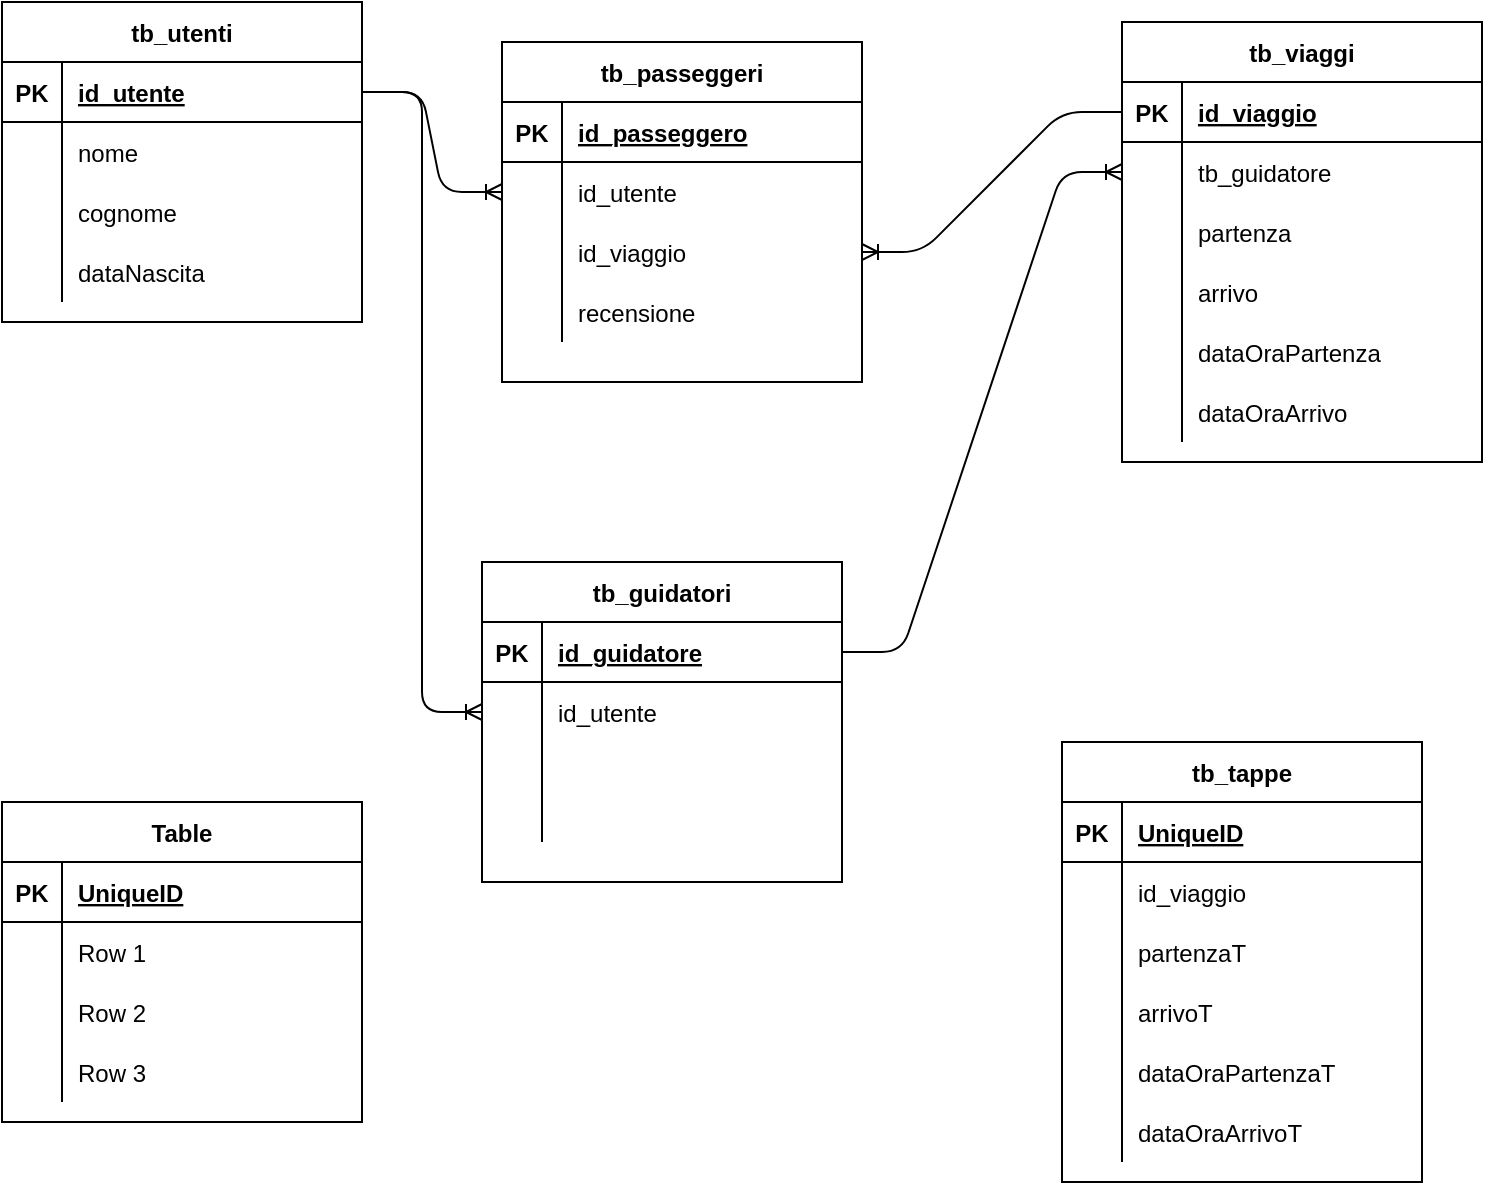 <mxfile version="14.2.3" type="device"><diagram id="S9T7xkFr03iRYrvKkXGx" name="Page-1"><mxGraphModel dx="1550" dy="868" grid="1" gridSize="10" guides="1" tooltips="1" connect="1" arrows="1" fold="1" page="1" pageScale="1" pageWidth="827" pageHeight="1169" math="0" shadow="0"><root><mxCell id="0"/><mxCell id="1" parent="0"/><mxCell id="iDqbUkLH-QF4Vsgint1E-1" value="tb_utenti" style="shape=table;startSize=30;container=1;collapsible=1;childLayout=tableLayout;fixedRows=1;rowLines=0;fontStyle=1;align=center;resizeLast=1;" vertex="1" parent="1"><mxGeometry x="30" y="370" width="180" height="160" as="geometry"/></mxCell><mxCell id="iDqbUkLH-QF4Vsgint1E-2" value="" style="shape=partialRectangle;collapsible=0;dropTarget=0;pointerEvents=0;fillColor=none;top=0;left=0;bottom=1;right=0;points=[[0,0.5],[1,0.5]];portConstraint=eastwest;" vertex="1" parent="iDqbUkLH-QF4Vsgint1E-1"><mxGeometry y="30" width="180" height="30" as="geometry"/></mxCell><mxCell id="iDqbUkLH-QF4Vsgint1E-3" value="PK" style="shape=partialRectangle;connectable=0;fillColor=none;top=0;left=0;bottom=0;right=0;fontStyle=1;overflow=hidden;" vertex="1" parent="iDqbUkLH-QF4Vsgint1E-2"><mxGeometry width="30" height="30" as="geometry"/></mxCell><mxCell id="iDqbUkLH-QF4Vsgint1E-4" value="id_utente" style="shape=partialRectangle;connectable=0;fillColor=none;top=0;left=0;bottom=0;right=0;align=left;spacingLeft=6;fontStyle=5;overflow=hidden;" vertex="1" parent="iDqbUkLH-QF4Vsgint1E-2"><mxGeometry x="30" width="150" height="30" as="geometry"/></mxCell><mxCell id="iDqbUkLH-QF4Vsgint1E-5" value="" style="shape=partialRectangle;collapsible=0;dropTarget=0;pointerEvents=0;fillColor=none;top=0;left=0;bottom=0;right=0;points=[[0,0.5],[1,0.5]];portConstraint=eastwest;" vertex="1" parent="iDqbUkLH-QF4Vsgint1E-1"><mxGeometry y="60" width="180" height="30" as="geometry"/></mxCell><mxCell id="iDqbUkLH-QF4Vsgint1E-6" value="" style="shape=partialRectangle;connectable=0;fillColor=none;top=0;left=0;bottom=0;right=0;editable=1;overflow=hidden;" vertex="1" parent="iDqbUkLH-QF4Vsgint1E-5"><mxGeometry width="30" height="30" as="geometry"/></mxCell><mxCell id="iDqbUkLH-QF4Vsgint1E-7" value="nome" style="shape=partialRectangle;connectable=0;fillColor=none;top=0;left=0;bottom=0;right=0;align=left;spacingLeft=6;overflow=hidden;" vertex="1" parent="iDqbUkLH-QF4Vsgint1E-5"><mxGeometry x="30" width="150" height="30" as="geometry"/></mxCell><mxCell id="iDqbUkLH-QF4Vsgint1E-8" value="" style="shape=partialRectangle;collapsible=0;dropTarget=0;pointerEvents=0;fillColor=none;top=0;left=0;bottom=0;right=0;points=[[0,0.5],[1,0.5]];portConstraint=eastwest;" vertex="1" parent="iDqbUkLH-QF4Vsgint1E-1"><mxGeometry y="90" width="180" height="30" as="geometry"/></mxCell><mxCell id="iDqbUkLH-QF4Vsgint1E-9" value="" style="shape=partialRectangle;connectable=0;fillColor=none;top=0;left=0;bottom=0;right=0;editable=1;overflow=hidden;" vertex="1" parent="iDqbUkLH-QF4Vsgint1E-8"><mxGeometry width="30" height="30" as="geometry"/></mxCell><mxCell id="iDqbUkLH-QF4Vsgint1E-10" value="cognome" style="shape=partialRectangle;connectable=0;fillColor=none;top=0;left=0;bottom=0;right=0;align=left;spacingLeft=6;overflow=hidden;" vertex="1" parent="iDqbUkLH-QF4Vsgint1E-8"><mxGeometry x="30" width="150" height="30" as="geometry"/></mxCell><mxCell id="iDqbUkLH-QF4Vsgint1E-11" value="" style="shape=partialRectangle;collapsible=0;dropTarget=0;pointerEvents=0;fillColor=none;top=0;left=0;bottom=0;right=0;points=[[0,0.5],[1,0.5]];portConstraint=eastwest;" vertex="1" parent="iDqbUkLH-QF4Vsgint1E-1"><mxGeometry y="120" width="180" height="30" as="geometry"/></mxCell><mxCell id="iDqbUkLH-QF4Vsgint1E-12" value="" style="shape=partialRectangle;connectable=0;fillColor=none;top=0;left=0;bottom=0;right=0;editable=1;overflow=hidden;" vertex="1" parent="iDqbUkLH-QF4Vsgint1E-11"><mxGeometry width="30" height="30" as="geometry"/></mxCell><mxCell id="iDqbUkLH-QF4Vsgint1E-13" value="dataNascita" style="shape=partialRectangle;connectable=0;fillColor=none;top=0;left=0;bottom=0;right=0;align=left;spacingLeft=6;overflow=hidden;" vertex="1" parent="iDqbUkLH-QF4Vsgint1E-11"><mxGeometry x="30" width="150" height="30" as="geometry"/></mxCell><mxCell id="iDqbUkLH-QF4Vsgint1E-14" value="tb_guidatori" style="shape=table;startSize=30;container=1;collapsible=1;childLayout=tableLayout;fixedRows=1;rowLines=0;fontStyle=1;align=center;resizeLast=1;" vertex="1" parent="1"><mxGeometry x="270" y="650" width="180" height="160" as="geometry"/></mxCell><mxCell id="iDqbUkLH-QF4Vsgint1E-15" value="" style="shape=partialRectangle;collapsible=0;dropTarget=0;pointerEvents=0;fillColor=none;top=0;left=0;bottom=1;right=0;points=[[0,0.5],[1,0.5]];portConstraint=eastwest;" vertex="1" parent="iDqbUkLH-QF4Vsgint1E-14"><mxGeometry y="30" width="180" height="30" as="geometry"/></mxCell><mxCell id="iDqbUkLH-QF4Vsgint1E-16" value="PK" style="shape=partialRectangle;connectable=0;fillColor=none;top=0;left=0;bottom=0;right=0;fontStyle=1;overflow=hidden;" vertex="1" parent="iDqbUkLH-QF4Vsgint1E-15"><mxGeometry width="30" height="30" as="geometry"/></mxCell><mxCell id="iDqbUkLH-QF4Vsgint1E-17" value="id_guidatore" style="shape=partialRectangle;connectable=0;fillColor=none;top=0;left=0;bottom=0;right=0;align=left;spacingLeft=6;fontStyle=5;overflow=hidden;" vertex="1" parent="iDqbUkLH-QF4Vsgint1E-15"><mxGeometry x="30" width="150" height="30" as="geometry"/></mxCell><mxCell id="iDqbUkLH-QF4Vsgint1E-18" value="" style="shape=partialRectangle;collapsible=0;dropTarget=0;pointerEvents=0;fillColor=none;top=0;left=0;bottom=0;right=0;points=[[0,0.5],[1,0.5]];portConstraint=eastwest;" vertex="1" parent="iDqbUkLH-QF4Vsgint1E-14"><mxGeometry y="60" width="180" height="30" as="geometry"/></mxCell><mxCell id="iDqbUkLH-QF4Vsgint1E-19" value="" style="shape=partialRectangle;connectable=0;fillColor=none;top=0;left=0;bottom=0;right=0;editable=1;overflow=hidden;" vertex="1" parent="iDqbUkLH-QF4Vsgint1E-18"><mxGeometry width="30" height="30" as="geometry"/></mxCell><mxCell id="iDqbUkLH-QF4Vsgint1E-20" value="id_utente" style="shape=partialRectangle;connectable=0;fillColor=none;top=0;left=0;bottom=0;right=0;align=left;spacingLeft=6;overflow=hidden;" vertex="1" parent="iDqbUkLH-QF4Vsgint1E-18"><mxGeometry x="30" width="150" height="30" as="geometry"/></mxCell><mxCell id="iDqbUkLH-QF4Vsgint1E-21" value="" style="shape=partialRectangle;collapsible=0;dropTarget=0;pointerEvents=0;fillColor=none;top=0;left=0;bottom=0;right=0;points=[[0,0.5],[1,0.5]];portConstraint=eastwest;" vertex="1" parent="iDqbUkLH-QF4Vsgint1E-14"><mxGeometry y="90" width="180" height="20" as="geometry"/></mxCell><mxCell id="iDqbUkLH-QF4Vsgint1E-22" value="" style="shape=partialRectangle;connectable=0;fillColor=none;top=0;left=0;bottom=0;right=0;editable=1;overflow=hidden;" vertex="1" parent="iDqbUkLH-QF4Vsgint1E-21"><mxGeometry width="30" height="20" as="geometry"/></mxCell><mxCell id="iDqbUkLH-QF4Vsgint1E-23" value="" style="shape=partialRectangle;connectable=0;fillColor=none;top=0;left=0;bottom=0;right=0;align=left;spacingLeft=6;overflow=hidden;" vertex="1" parent="iDqbUkLH-QF4Vsgint1E-21"><mxGeometry x="30" width="150" height="20" as="geometry"/></mxCell><mxCell id="iDqbUkLH-QF4Vsgint1E-24" value="" style="shape=partialRectangle;collapsible=0;dropTarget=0;pointerEvents=0;fillColor=none;top=0;left=0;bottom=0;right=0;points=[[0,0.5],[1,0.5]];portConstraint=eastwest;" vertex="1" parent="iDqbUkLH-QF4Vsgint1E-14"><mxGeometry y="110" width="180" height="30" as="geometry"/></mxCell><mxCell id="iDqbUkLH-QF4Vsgint1E-25" value="" style="shape=partialRectangle;connectable=0;fillColor=none;top=0;left=0;bottom=0;right=0;editable=1;overflow=hidden;" vertex="1" parent="iDqbUkLH-QF4Vsgint1E-24"><mxGeometry width="30" height="30" as="geometry"/></mxCell><mxCell id="iDqbUkLH-QF4Vsgint1E-26" value="" style="shape=partialRectangle;connectable=0;fillColor=none;top=0;left=0;bottom=0;right=0;align=left;spacingLeft=6;overflow=hidden;" vertex="1" parent="iDqbUkLH-QF4Vsgint1E-24"><mxGeometry x="30" width="150" height="30" as="geometry"/></mxCell><mxCell id="iDqbUkLH-QF4Vsgint1E-29" value="tb_passeggeri" style="shape=table;startSize=30;container=1;collapsible=1;childLayout=tableLayout;fixedRows=1;rowLines=0;fontStyle=1;align=center;resizeLast=1;" vertex="1" parent="1"><mxGeometry x="280" y="390" width="180" height="170" as="geometry"/></mxCell><mxCell id="iDqbUkLH-QF4Vsgint1E-30" value="" style="shape=partialRectangle;collapsible=0;dropTarget=0;pointerEvents=0;fillColor=none;top=0;left=0;bottom=1;right=0;points=[[0,0.5],[1,0.5]];portConstraint=eastwest;" vertex="1" parent="iDqbUkLH-QF4Vsgint1E-29"><mxGeometry y="30" width="180" height="30" as="geometry"/></mxCell><mxCell id="iDqbUkLH-QF4Vsgint1E-31" value="PK" style="shape=partialRectangle;connectable=0;fillColor=none;top=0;left=0;bottom=0;right=0;fontStyle=1;overflow=hidden;" vertex="1" parent="iDqbUkLH-QF4Vsgint1E-30"><mxGeometry width="30" height="30" as="geometry"/></mxCell><mxCell id="iDqbUkLH-QF4Vsgint1E-32" value="id_passeggero" style="shape=partialRectangle;connectable=0;fillColor=none;top=0;left=0;bottom=0;right=0;align=left;spacingLeft=6;fontStyle=5;overflow=hidden;" vertex="1" parent="iDqbUkLH-QF4Vsgint1E-30"><mxGeometry x="30" width="150" height="30" as="geometry"/></mxCell><mxCell id="iDqbUkLH-QF4Vsgint1E-33" value="" style="shape=partialRectangle;collapsible=0;dropTarget=0;pointerEvents=0;fillColor=none;top=0;left=0;bottom=0;right=0;points=[[0,0.5],[1,0.5]];portConstraint=eastwest;" vertex="1" parent="iDqbUkLH-QF4Vsgint1E-29"><mxGeometry y="60" width="180" height="30" as="geometry"/></mxCell><mxCell id="iDqbUkLH-QF4Vsgint1E-34" value="" style="shape=partialRectangle;connectable=0;fillColor=none;top=0;left=0;bottom=0;right=0;editable=1;overflow=hidden;" vertex="1" parent="iDqbUkLH-QF4Vsgint1E-33"><mxGeometry width="30" height="30" as="geometry"/></mxCell><mxCell id="iDqbUkLH-QF4Vsgint1E-35" value="id_utente" style="shape=partialRectangle;connectable=0;fillColor=none;top=0;left=0;bottom=0;right=0;align=left;spacingLeft=6;overflow=hidden;" vertex="1" parent="iDqbUkLH-QF4Vsgint1E-33"><mxGeometry x="30" width="150" height="30" as="geometry"/></mxCell><mxCell id="iDqbUkLH-QF4Vsgint1E-101" value="" style="shape=partialRectangle;collapsible=0;dropTarget=0;pointerEvents=0;fillColor=none;top=0;left=0;bottom=0;right=0;points=[[0,0.5],[1,0.5]];portConstraint=eastwest;" vertex="1" parent="iDqbUkLH-QF4Vsgint1E-29"><mxGeometry y="90" width="180" height="30" as="geometry"/></mxCell><mxCell id="iDqbUkLH-QF4Vsgint1E-102" value="" style="shape=partialRectangle;connectable=0;fillColor=none;top=0;left=0;bottom=0;right=0;editable=1;overflow=hidden;" vertex="1" parent="iDqbUkLH-QF4Vsgint1E-101"><mxGeometry width="30" height="30" as="geometry"/></mxCell><mxCell id="iDqbUkLH-QF4Vsgint1E-103" value="id_viaggio" style="shape=partialRectangle;connectable=0;fillColor=none;top=0;left=0;bottom=0;right=0;align=left;spacingLeft=6;overflow=hidden;" vertex="1" parent="iDqbUkLH-QF4Vsgint1E-101"><mxGeometry x="30" width="150" height="30" as="geometry"/></mxCell><mxCell id="iDqbUkLH-QF4Vsgint1E-39" value="" style="shape=partialRectangle;collapsible=0;dropTarget=0;pointerEvents=0;fillColor=none;top=0;left=0;bottom=0;right=0;points=[[0,0.5],[1,0.5]];portConstraint=eastwest;" vertex="1" parent="iDqbUkLH-QF4Vsgint1E-29"><mxGeometry y="120" width="180" height="30" as="geometry"/></mxCell><mxCell id="iDqbUkLH-QF4Vsgint1E-40" value="" style="shape=partialRectangle;connectable=0;fillColor=none;top=0;left=0;bottom=0;right=0;editable=1;overflow=hidden;" vertex="1" parent="iDqbUkLH-QF4Vsgint1E-39"><mxGeometry width="30" height="30" as="geometry"/></mxCell><mxCell id="iDqbUkLH-QF4Vsgint1E-41" value="recensione" style="shape=partialRectangle;connectable=0;fillColor=none;top=0;left=0;bottom=0;right=0;align=left;spacingLeft=6;overflow=hidden;" vertex="1" parent="iDqbUkLH-QF4Vsgint1E-39"><mxGeometry x="30" width="150" height="30" as="geometry"/></mxCell><mxCell id="iDqbUkLH-QF4Vsgint1E-85" value="" style="edgeStyle=entityRelationEdgeStyle;fontSize=12;html=1;endArrow=ERoneToMany;" edge="1" parent="1" source="iDqbUkLH-QF4Vsgint1E-89" target="iDqbUkLH-QF4Vsgint1E-101"><mxGeometry width="100" height="100" relative="1" as="geometry"><mxPoint x="360" y="490" as="sourcePoint"/><mxPoint x="580" y="585" as="targetPoint"/></mxGeometry></mxCell><mxCell id="iDqbUkLH-QF4Vsgint1E-86" value="" style="edgeStyle=entityRelationEdgeStyle;fontSize=12;html=1;endArrow=ERoneToMany;" edge="1" parent="1" source="iDqbUkLH-QF4Vsgint1E-15" target="iDqbUkLH-QF4Vsgint1E-92"><mxGeometry width="100" height="100" relative="1" as="geometry"><mxPoint x="450" y="695" as="sourcePoint"/><mxPoint x="610" y="710" as="targetPoint"/></mxGeometry></mxCell><mxCell id="iDqbUkLH-QF4Vsgint1E-88" value="tb_viaggi" style="shape=table;startSize=30;container=1;collapsible=1;childLayout=tableLayout;fixedRows=1;rowLines=0;fontStyle=1;align=center;resizeLast=1;" vertex="1" parent="1"><mxGeometry x="590" y="380" width="180" height="220" as="geometry"/></mxCell><mxCell id="iDqbUkLH-QF4Vsgint1E-89" value="" style="shape=partialRectangle;collapsible=0;dropTarget=0;pointerEvents=0;fillColor=none;top=0;left=0;bottom=1;right=0;points=[[0,0.5],[1,0.5]];portConstraint=eastwest;" vertex="1" parent="iDqbUkLH-QF4Vsgint1E-88"><mxGeometry y="30" width="180" height="30" as="geometry"/></mxCell><mxCell id="iDqbUkLH-QF4Vsgint1E-90" value="PK" style="shape=partialRectangle;connectable=0;fillColor=none;top=0;left=0;bottom=0;right=0;fontStyle=1;overflow=hidden;" vertex="1" parent="iDqbUkLH-QF4Vsgint1E-89"><mxGeometry width="30" height="30" as="geometry"/></mxCell><mxCell id="iDqbUkLH-QF4Vsgint1E-91" value="id_viaggio" style="shape=partialRectangle;connectable=0;fillColor=none;top=0;left=0;bottom=0;right=0;align=left;spacingLeft=6;fontStyle=5;overflow=hidden;" vertex="1" parent="iDqbUkLH-QF4Vsgint1E-89"><mxGeometry x="30" width="150" height="30" as="geometry"/></mxCell><mxCell id="iDqbUkLH-QF4Vsgint1E-92" value="" style="shape=partialRectangle;collapsible=0;dropTarget=0;pointerEvents=0;fillColor=none;top=0;left=0;bottom=0;right=0;points=[[0,0.5],[1,0.5]];portConstraint=eastwest;" vertex="1" parent="iDqbUkLH-QF4Vsgint1E-88"><mxGeometry y="60" width="180" height="30" as="geometry"/></mxCell><mxCell id="iDqbUkLH-QF4Vsgint1E-93" value="" style="shape=partialRectangle;connectable=0;fillColor=none;top=0;left=0;bottom=0;right=0;editable=1;overflow=hidden;" vertex="1" parent="iDqbUkLH-QF4Vsgint1E-92"><mxGeometry width="30" height="30" as="geometry"/></mxCell><mxCell id="iDqbUkLH-QF4Vsgint1E-94" value="tb_guidatore" style="shape=partialRectangle;connectable=0;fillColor=none;top=0;left=0;bottom=0;right=0;align=left;spacingLeft=6;overflow=hidden;" vertex="1" parent="iDqbUkLH-QF4Vsgint1E-92"><mxGeometry x="30" width="150" height="30" as="geometry"/></mxCell><mxCell id="iDqbUkLH-QF4Vsgint1E-95" value="" style="shape=partialRectangle;collapsible=0;dropTarget=0;pointerEvents=0;fillColor=none;top=0;left=0;bottom=0;right=0;points=[[0,0.5],[1,0.5]];portConstraint=eastwest;" vertex="1" parent="iDqbUkLH-QF4Vsgint1E-88"><mxGeometry y="90" width="180" height="30" as="geometry"/></mxCell><mxCell id="iDqbUkLH-QF4Vsgint1E-96" value="" style="shape=partialRectangle;connectable=0;fillColor=none;top=0;left=0;bottom=0;right=0;editable=1;overflow=hidden;" vertex="1" parent="iDqbUkLH-QF4Vsgint1E-95"><mxGeometry width="30" height="30" as="geometry"/></mxCell><mxCell id="iDqbUkLH-QF4Vsgint1E-97" value="partenza" style="shape=partialRectangle;connectable=0;fillColor=none;top=0;left=0;bottom=0;right=0;align=left;spacingLeft=6;overflow=hidden;" vertex="1" parent="iDqbUkLH-QF4Vsgint1E-95"><mxGeometry x="30" width="150" height="30" as="geometry"/></mxCell><mxCell id="iDqbUkLH-QF4Vsgint1E-98" value="" style="shape=partialRectangle;collapsible=0;dropTarget=0;pointerEvents=0;fillColor=none;top=0;left=0;bottom=0;right=0;points=[[0,0.5],[1,0.5]];portConstraint=eastwest;" vertex="1" parent="iDqbUkLH-QF4Vsgint1E-88"><mxGeometry y="120" width="180" height="30" as="geometry"/></mxCell><mxCell id="iDqbUkLH-QF4Vsgint1E-99" value="" style="shape=partialRectangle;connectable=0;fillColor=none;top=0;left=0;bottom=0;right=0;editable=1;overflow=hidden;" vertex="1" parent="iDqbUkLH-QF4Vsgint1E-98"><mxGeometry width="30" height="30" as="geometry"/></mxCell><mxCell id="iDqbUkLH-QF4Vsgint1E-100" value="arrivo" style="shape=partialRectangle;connectable=0;fillColor=none;top=0;left=0;bottom=0;right=0;align=left;spacingLeft=6;overflow=hidden;" vertex="1" parent="iDqbUkLH-QF4Vsgint1E-98"><mxGeometry x="30" width="150" height="30" as="geometry"/></mxCell><mxCell id="iDqbUkLH-QF4Vsgint1E-106" value="" style="shape=partialRectangle;collapsible=0;dropTarget=0;pointerEvents=0;fillColor=none;top=0;left=0;bottom=0;right=0;points=[[0,0.5],[1,0.5]];portConstraint=eastwest;" vertex="1" parent="iDqbUkLH-QF4Vsgint1E-88"><mxGeometry y="150" width="180" height="30" as="geometry"/></mxCell><mxCell id="iDqbUkLH-QF4Vsgint1E-107" value="" style="shape=partialRectangle;connectable=0;fillColor=none;top=0;left=0;bottom=0;right=0;editable=1;overflow=hidden;" vertex="1" parent="iDqbUkLH-QF4Vsgint1E-106"><mxGeometry width="30" height="30" as="geometry"/></mxCell><mxCell id="iDqbUkLH-QF4Vsgint1E-108" value="dataOraPartenza" style="shape=partialRectangle;connectable=0;fillColor=none;top=0;left=0;bottom=0;right=0;align=left;spacingLeft=6;overflow=hidden;" vertex="1" parent="iDqbUkLH-QF4Vsgint1E-106"><mxGeometry x="30" width="150" height="30" as="geometry"/></mxCell><mxCell id="iDqbUkLH-QF4Vsgint1E-109" value="" style="shape=partialRectangle;collapsible=0;dropTarget=0;pointerEvents=0;fillColor=none;top=0;left=0;bottom=0;right=0;points=[[0,0.5],[1,0.5]];portConstraint=eastwest;" vertex="1" parent="iDqbUkLH-QF4Vsgint1E-88"><mxGeometry y="180" width="180" height="30" as="geometry"/></mxCell><mxCell id="iDqbUkLH-QF4Vsgint1E-110" value="" style="shape=partialRectangle;connectable=0;fillColor=none;top=0;left=0;bottom=0;right=0;editable=1;overflow=hidden;" vertex="1" parent="iDqbUkLH-QF4Vsgint1E-109"><mxGeometry width="30" height="30" as="geometry"/></mxCell><mxCell id="iDqbUkLH-QF4Vsgint1E-111" value="dataOraArrivo" style="shape=partialRectangle;connectable=0;fillColor=none;top=0;left=0;bottom=0;right=0;align=left;spacingLeft=6;overflow=hidden;" vertex="1" parent="iDqbUkLH-QF4Vsgint1E-109"><mxGeometry x="30" width="150" height="30" as="geometry"/></mxCell><mxCell id="iDqbUkLH-QF4Vsgint1E-104" value="" style="edgeStyle=entityRelationEdgeStyle;fontSize=12;html=1;endArrow=ERoneToMany;" edge="1" parent="1" source="iDqbUkLH-QF4Vsgint1E-2" target="iDqbUkLH-QF4Vsgint1E-18"><mxGeometry width="100" height="100" relative="1" as="geometry"><mxPoint x="360" y="570" as="sourcePoint"/><mxPoint x="460" y="470" as="targetPoint"/></mxGeometry></mxCell><mxCell id="iDqbUkLH-QF4Vsgint1E-105" value="" style="edgeStyle=entityRelationEdgeStyle;fontSize=12;html=1;endArrow=ERoneToMany;" edge="1" parent="1" source="iDqbUkLH-QF4Vsgint1E-2" target="iDqbUkLH-QF4Vsgint1E-33"><mxGeometry width="100" height="100" relative="1" as="geometry"><mxPoint x="220" y="425" as="sourcePoint"/><mxPoint x="280" y="735" as="targetPoint"/></mxGeometry></mxCell><mxCell id="iDqbUkLH-QF4Vsgint1E-112" value="tb_tappe" style="shape=table;startSize=30;container=1;collapsible=1;childLayout=tableLayout;fixedRows=1;rowLines=0;fontStyle=1;align=center;resizeLast=1;" vertex="1" parent="1"><mxGeometry x="560" y="740" width="180" height="220" as="geometry"/></mxCell><mxCell id="iDqbUkLH-QF4Vsgint1E-113" value="" style="shape=partialRectangle;collapsible=0;dropTarget=0;pointerEvents=0;fillColor=none;top=0;left=0;bottom=1;right=0;points=[[0,0.5],[1,0.5]];portConstraint=eastwest;" vertex="1" parent="iDqbUkLH-QF4Vsgint1E-112"><mxGeometry y="30" width="180" height="30" as="geometry"/></mxCell><mxCell id="iDqbUkLH-QF4Vsgint1E-114" value="PK" style="shape=partialRectangle;connectable=0;fillColor=none;top=0;left=0;bottom=0;right=0;fontStyle=1;overflow=hidden;" vertex="1" parent="iDqbUkLH-QF4Vsgint1E-113"><mxGeometry width="30" height="30" as="geometry"/></mxCell><mxCell id="iDqbUkLH-QF4Vsgint1E-115" value="UniqueID" style="shape=partialRectangle;connectable=0;fillColor=none;top=0;left=0;bottom=0;right=0;align=left;spacingLeft=6;fontStyle=5;overflow=hidden;" vertex="1" parent="iDqbUkLH-QF4Vsgint1E-113"><mxGeometry x="30" width="150" height="30" as="geometry"/></mxCell><mxCell id="iDqbUkLH-QF4Vsgint1E-116" value="" style="shape=partialRectangle;collapsible=0;dropTarget=0;pointerEvents=0;fillColor=none;top=0;left=0;bottom=0;right=0;points=[[0,0.5],[1,0.5]];portConstraint=eastwest;" vertex="1" parent="iDqbUkLH-QF4Vsgint1E-112"><mxGeometry y="60" width="180" height="30" as="geometry"/></mxCell><mxCell id="iDqbUkLH-QF4Vsgint1E-117" value="" style="shape=partialRectangle;connectable=0;fillColor=none;top=0;left=0;bottom=0;right=0;editable=1;overflow=hidden;" vertex="1" parent="iDqbUkLH-QF4Vsgint1E-116"><mxGeometry width="30" height="30" as="geometry"/></mxCell><mxCell id="iDqbUkLH-QF4Vsgint1E-118" value="id_viaggio" style="shape=partialRectangle;connectable=0;fillColor=none;top=0;left=0;bottom=0;right=0;align=left;spacingLeft=6;overflow=hidden;" vertex="1" parent="iDqbUkLH-QF4Vsgint1E-116"><mxGeometry x="30" width="150" height="30" as="geometry"/></mxCell><mxCell id="iDqbUkLH-QF4Vsgint1E-119" value="" style="shape=partialRectangle;collapsible=0;dropTarget=0;pointerEvents=0;fillColor=none;top=0;left=0;bottom=0;right=0;points=[[0,0.5],[1,0.5]];portConstraint=eastwest;" vertex="1" parent="iDqbUkLH-QF4Vsgint1E-112"><mxGeometry y="90" width="180" height="30" as="geometry"/></mxCell><mxCell id="iDqbUkLH-QF4Vsgint1E-120" value="" style="shape=partialRectangle;connectable=0;fillColor=none;top=0;left=0;bottom=0;right=0;editable=1;overflow=hidden;" vertex="1" parent="iDqbUkLH-QF4Vsgint1E-119"><mxGeometry width="30" height="30" as="geometry"/></mxCell><mxCell id="iDqbUkLH-QF4Vsgint1E-121" value="partenzaT" style="shape=partialRectangle;connectable=0;fillColor=none;top=0;left=0;bottom=0;right=0;align=left;spacingLeft=6;overflow=hidden;" vertex="1" parent="iDqbUkLH-QF4Vsgint1E-119"><mxGeometry x="30" width="150" height="30" as="geometry"/></mxCell><mxCell id="iDqbUkLH-QF4Vsgint1E-122" value="" style="shape=partialRectangle;collapsible=0;dropTarget=0;pointerEvents=0;fillColor=none;top=0;left=0;bottom=0;right=0;points=[[0,0.5],[1,0.5]];portConstraint=eastwest;" vertex="1" parent="iDqbUkLH-QF4Vsgint1E-112"><mxGeometry y="120" width="180" height="30" as="geometry"/></mxCell><mxCell id="iDqbUkLH-QF4Vsgint1E-123" value="" style="shape=partialRectangle;connectable=0;fillColor=none;top=0;left=0;bottom=0;right=0;editable=1;overflow=hidden;" vertex="1" parent="iDqbUkLH-QF4Vsgint1E-122"><mxGeometry width="30" height="30" as="geometry"/></mxCell><mxCell id="iDqbUkLH-QF4Vsgint1E-124" value="arrivoT" style="shape=partialRectangle;connectable=0;fillColor=none;top=0;left=0;bottom=0;right=0;align=left;spacingLeft=6;overflow=hidden;" vertex="1" parent="iDqbUkLH-QF4Vsgint1E-122"><mxGeometry x="30" width="150" height="30" as="geometry"/></mxCell><mxCell id="iDqbUkLH-QF4Vsgint1E-125" value="" style="shape=partialRectangle;collapsible=0;dropTarget=0;pointerEvents=0;fillColor=none;top=0;left=0;bottom=0;right=0;points=[[0,0.5],[1,0.5]];portConstraint=eastwest;" vertex="1" parent="iDqbUkLH-QF4Vsgint1E-112"><mxGeometry y="150" width="180" height="30" as="geometry"/></mxCell><mxCell id="iDqbUkLH-QF4Vsgint1E-126" value="" style="shape=partialRectangle;connectable=0;fillColor=none;top=0;left=0;bottom=0;right=0;editable=1;overflow=hidden;" vertex="1" parent="iDqbUkLH-QF4Vsgint1E-125"><mxGeometry width="30" height="30" as="geometry"/></mxCell><mxCell id="iDqbUkLH-QF4Vsgint1E-127" value="dataOraPartenzaT" style="shape=partialRectangle;connectable=0;fillColor=none;top=0;left=0;bottom=0;right=0;align=left;spacingLeft=6;overflow=hidden;" vertex="1" parent="iDqbUkLH-QF4Vsgint1E-125"><mxGeometry x="30" width="150" height="30" as="geometry"/></mxCell><mxCell id="iDqbUkLH-QF4Vsgint1E-128" value="" style="shape=partialRectangle;collapsible=0;dropTarget=0;pointerEvents=0;fillColor=none;top=0;left=0;bottom=0;right=0;points=[[0,0.5],[1,0.5]];portConstraint=eastwest;" vertex="1" parent="iDqbUkLH-QF4Vsgint1E-112"><mxGeometry y="180" width="180" height="30" as="geometry"/></mxCell><mxCell id="iDqbUkLH-QF4Vsgint1E-129" value="" style="shape=partialRectangle;connectable=0;fillColor=none;top=0;left=0;bottom=0;right=0;editable=1;overflow=hidden;" vertex="1" parent="iDqbUkLH-QF4Vsgint1E-128"><mxGeometry width="30" height="30" as="geometry"/></mxCell><mxCell id="iDqbUkLH-QF4Vsgint1E-130" value="dataOraArrivoT" style="shape=partialRectangle;connectable=0;fillColor=none;top=0;left=0;bottom=0;right=0;align=left;spacingLeft=6;overflow=hidden;" vertex="1" parent="iDqbUkLH-QF4Vsgint1E-128"><mxGeometry x="30" width="150" height="30" as="geometry"/></mxCell><mxCell id="iDqbUkLH-QF4Vsgint1E-131" value="Table" style="shape=table;startSize=30;container=1;collapsible=1;childLayout=tableLayout;fixedRows=1;rowLines=0;fontStyle=1;align=center;resizeLast=1;" vertex="1" parent="1"><mxGeometry x="30" y="770" width="180" height="160" as="geometry"/></mxCell><mxCell id="iDqbUkLH-QF4Vsgint1E-132" value="" style="shape=partialRectangle;collapsible=0;dropTarget=0;pointerEvents=0;fillColor=none;top=0;left=0;bottom=1;right=0;points=[[0,0.5],[1,0.5]];portConstraint=eastwest;" vertex="1" parent="iDqbUkLH-QF4Vsgint1E-131"><mxGeometry y="30" width="180" height="30" as="geometry"/></mxCell><mxCell id="iDqbUkLH-QF4Vsgint1E-133" value="PK" style="shape=partialRectangle;connectable=0;fillColor=none;top=0;left=0;bottom=0;right=0;fontStyle=1;overflow=hidden;" vertex="1" parent="iDqbUkLH-QF4Vsgint1E-132"><mxGeometry width="30" height="30" as="geometry"/></mxCell><mxCell id="iDqbUkLH-QF4Vsgint1E-134" value="UniqueID" style="shape=partialRectangle;connectable=0;fillColor=none;top=0;left=0;bottom=0;right=0;align=left;spacingLeft=6;fontStyle=5;overflow=hidden;" vertex="1" parent="iDqbUkLH-QF4Vsgint1E-132"><mxGeometry x="30" width="150" height="30" as="geometry"/></mxCell><mxCell id="iDqbUkLH-QF4Vsgint1E-135" value="" style="shape=partialRectangle;collapsible=0;dropTarget=0;pointerEvents=0;fillColor=none;top=0;left=0;bottom=0;right=0;points=[[0,0.5],[1,0.5]];portConstraint=eastwest;" vertex="1" parent="iDqbUkLH-QF4Vsgint1E-131"><mxGeometry y="60" width="180" height="30" as="geometry"/></mxCell><mxCell id="iDqbUkLH-QF4Vsgint1E-136" value="" style="shape=partialRectangle;connectable=0;fillColor=none;top=0;left=0;bottom=0;right=0;editable=1;overflow=hidden;" vertex="1" parent="iDqbUkLH-QF4Vsgint1E-135"><mxGeometry width="30" height="30" as="geometry"/></mxCell><mxCell id="iDqbUkLH-QF4Vsgint1E-137" value="Row 1" style="shape=partialRectangle;connectable=0;fillColor=none;top=0;left=0;bottom=0;right=0;align=left;spacingLeft=6;overflow=hidden;" vertex="1" parent="iDqbUkLH-QF4Vsgint1E-135"><mxGeometry x="30" width="150" height="30" as="geometry"/></mxCell><mxCell id="iDqbUkLH-QF4Vsgint1E-138" value="" style="shape=partialRectangle;collapsible=0;dropTarget=0;pointerEvents=0;fillColor=none;top=0;left=0;bottom=0;right=0;points=[[0,0.5],[1,0.5]];portConstraint=eastwest;" vertex="1" parent="iDqbUkLH-QF4Vsgint1E-131"><mxGeometry y="90" width="180" height="30" as="geometry"/></mxCell><mxCell id="iDqbUkLH-QF4Vsgint1E-139" value="" style="shape=partialRectangle;connectable=0;fillColor=none;top=0;left=0;bottom=0;right=0;editable=1;overflow=hidden;" vertex="1" parent="iDqbUkLH-QF4Vsgint1E-138"><mxGeometry width="30" height="30" as="geometry"/></mxCell><mxCell id="iDqbUkLH-QF4Vsgint1E-140" value="Row 2" style="shape=partialRectangle;connectable=0;fillColor=none;top=0;left=0;bottom=0;right=0;align=left;spacingLeft=6;overflow=hidden;" vertex="1" parent="iDqbUkLH-QF4Vsgint1E-138"><mxGeometry x="30" width="150" height="30" as="geometry"/></mxCell><mxCell id="iDqbUkLH-QF4Vsgint1E-141" value="" style="shape=partialRectangle;collapsible=0;dropTarget=0;pointerEvents=0;fillColor=none;top=0;left=0;bottom=0;right=0;points=[[0,0.5],[1,0.5]];portConstraint=eastwest;" vertex="1" parent="iDqbUkLH-QF4Vsgint1E-131"><mxGeometry y="120" width="180" height="30" as="geometry"/></mxCell><mxCell id="iDqbUkLH-QF4Vsgint1E-142" value="" style="shape=partialRectangle;connectable=0;fillColor=none;top=0;left=0;bottom=0;right=0;editable=1;overflow=hidden;" vertex="1" parent="iDqbUkLH-QF4Vsgint1E-141"><mxGeometry width="30" height="30" as="geometry"/></mxCell><mxCell id="iDqbUkLH-QF4Vsgint1E-143" value="Row 3" style="shape=partialRectangle;connectable=0;fillColor=none;top=0;left=0;bottom=0;right=0;align=left;spacingLeft=6;overflow=hidden;" vertex="1" parent="iDqbUkLH-QF4Vsgint1E-141"><mxGeometry x="30" width="150" height="30" as="geometry"/></mxCell></root></mxGraphModel></diagram></mxfile>